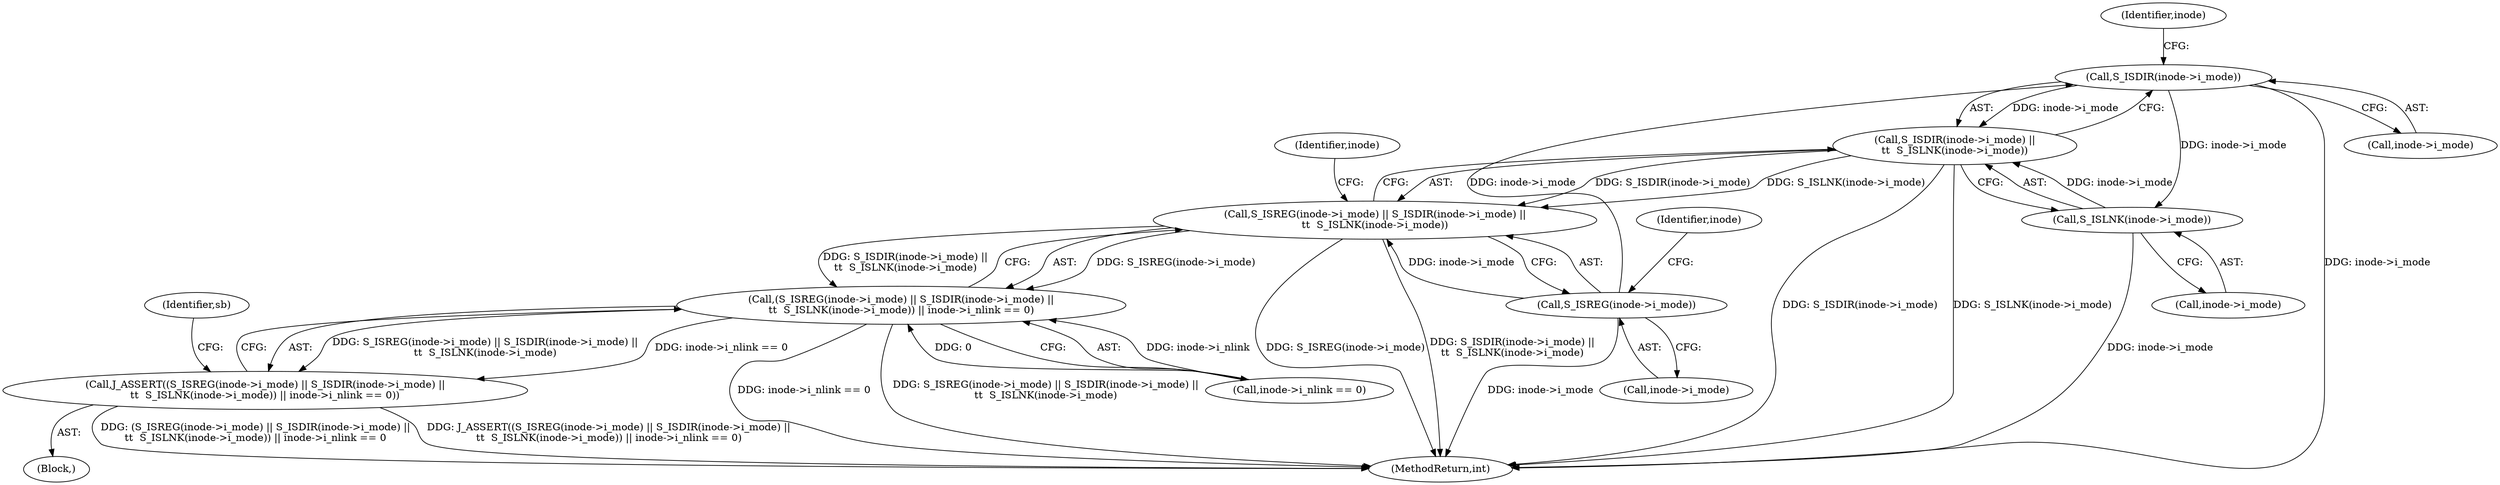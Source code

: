 digraph "0_linux_c9b92530a723ac5ef8e352885a1862b18f31b2f5@pointer" {
"1000151" [label="(Call,S_ISDIR(inode->i_mode))"];
"1000146" [label="(Call,S_ISREG(inode->i_mode))"];
"1000150" [label="(Call,S_ISDIR(inode->i_mode) ||\n\t\t  S_ISLNK(inode->i_mode))"];
"1000145" [label="(Call,S_ISREG(inode->i_mode) || S_ISDIR(inode->i_mode) ||\n\t\t  S_ISLNK(inode->i_mode))"];
"1000144" [label="(Call,(S_ISREG(inode->i_mode) || S_ISDIR(inode->i_mode) ||\n\t\t  S_ISLNK(inode->i_mode)) || inode->i_nlink == 0)"];
"1000143" [label="(Call,J_ASSERT((S_ISREG(inode->i_mode) || S_ISDIR(inode->i_mode) ||\n\t\t  S_ISLNK(inode->i_mode)) || inode->i_nlink == 0))"];
"1000155" [label="(Call,S_ISLNK(inode->i_mode))"];
"1000147" [label="(Call,inode->i_mode)"];
"1000288" [label="(MethodReturn,int)"];
"1000157" [label="(Identifier,inode)"];
"1000155" [label="(Call,S_ISLNK(inode->i_mode))"];
"1000153" [label="(Identifier,inode)"];
"1000107" [label="(Block,)"];
"1000161" [label="(Identifier,inode)"];
"1000150" [label="(Call,S_ISDIR(inode->i_mode) ||\n\t\t  S_ISLNK(inode->i_mode))"];
"1000144" [label="(Call,(S_ISREG(inode->i_mode) || S_ISDIR(inode->i_mode) ||\n\t\t  S_ISLNK(inode->i_mode)) || inode->i_nlink == 0)"];
"1000151" [label="(Call,S_ISDIR(inode->i_mode))"];
"1000156" [label="(Call,inode->i_mode)"];
"1000159" [label="(Call,inode->i_nlink == 0)"];
"1000167" [label="(Identifier,sb)"];
"1000146" [label="(Call,S_ISREG(inode->i_mode))"];
"1000143" [label="(Call,J_ASSERT((S_ISREG(inode->i_mode) || S_ISDIR(inode->i_mode) ||\n\t\t  S_ISLNK(inode->i_mode)) || inode->i_nlink == 0))"];
"1000152" [label="(Call,inode->i_mode)"];
"1000145" [label="(Call,S_ISREG(inode->i_mode) || S_ISDIR(inode->i_mode) ||\n\t\t  S_ISLNK(inode->i_mode))"];
"1000151" -> "1000150"  [label="AST: "];
"1000151" -> "1000152"  [label="CFG: "];
"1000152" -> "1000151"  [label="AST: "];
"1000157" -> "1000151"  [label="CFG: "];
"1000150" -> "1000151"  [label="CFG: "];
"1000151" -> "1000288"  [label="DDG: inode->i_mode"];
"1000151" -> "1000150"  [label="DDG: inode->i_mode"];
"1000146" -> "1000151"  [label="DDG: inode->i_mode"];
"1000151" -> "1000155"  [label="DDG: inode->i_mode"];
"1000146" -> "1000145"  [label="AST: "];
"1000146" -> "1000147"  [label="CFG: "];
"1000147" -> "1000146"  [label="AST: "];
"1000153" -> "1000146"  [label="CFG: "];
"1000145" -> "1000146"  [label="CFG: "];
"1000146" -> "1000288"  [label="DDG: inode->i_mode"];
"1000146" -> "1000145"  [label="DDG: inode->i_mode"];
"1000150" -> "1000145"  [label="AST: "];
"1000150" -> "1000155"  [label="CFG: "];
"1000155" -> "1000150"  [label="AST: "];
"1000145" -> "1000150"  [label="CFG: "];
"1000150" -> "1000288"  [label="DDG: S_ISDIR(inode->i_mode)"];
"1000150" -> "1000288"  [label="DDG: S_ISLNK(inode->i_mode)"];
"1000150" -> "1000145"  [label="DDG: S_ISDIR(inode->i_mode)"];
"1000150" -> "1000145"  [label="DDG: S_ISLNK(inode->i_mode)"];
"1000155" -> "1000150"  [label="DDG: inode->i_mode"];
"1000145" -> "1000144"  [label="AST: "];
"1000161" -> "1000145"  [label="CFG: "];
"1000144" -> "1000145"  [label="CFG: "];
"1000145" -> "1000288"  [label="DDG: S_ISREG(inode->i_mode)"];
"1000145" -> "1000288"  [label="DDG: S_ISDIR(inode->i_mode) ||\n\t\t  S_ISLNK(inode->i_mode)"];
"1000145" -> "1000144"  [label="DDG: S_ISREG(inode->i_mode)"];
"1000145" -> "1000144"  [label="DDG: S_ISDIR(inode->i_mode) ||\n\t\t  S_ISLNK(inode->i_mode)"];
"1000144" -> "1000143"  [label="AST: "];
"1000144" -> "1000159"  [label="CFG: "];
"1000159" -> "1000144"  [label="AST: "];
"1000143" -> "1000144"  [label="CFG: "];
"1000144" -> "1000288"  [label="DDG: inode->i_nlink == 0"];
"1000144" -> "1000288"  [label="DDG: S_ISREG(inode->i_mode) || S_ISDIR(inode->i_mode) ||\n\t\t  S_ISLNK(inode->i_mode)"];
"1000144" -> "1000143"  [label="DDG: S_ISREG(inode->i_mode) || S_ISDIR(inode->i_mode) ||\n\t\t  S_ISLNK(inode->i_mode)"];
"1000144" -> "1000143"  [label="DDG: inode->i_nlink == 0"];
"1000159" -> "1000144"  [label="DDG: inode->i_nlink"];
"1000159" -> "1000144"  [label="DDG: 0"];
"1000143" -> "1000107"  [label="AST: "];
"1000167" -> "1000143"  [label="CFG: "];
"1000143" -> "1000288"  [label="DDG: (S_ISREG(inode->i_mode) || S_ISDIR(inode->i_mode) ||\n\t\t  S_ISLNK(inode->i_mode)) || inode->i_nlink == 0"];
"1000143" -> "1000288"  [label="DDG: J_ASSERT((S_ISREG(inode->i_mode) || S_ISDIR(inode->i_mode) ||\n\t\t  S_ISLNK(inode->i_mode)) || inode->i_nlink == 0)"];
"1000155" -> "1000156"  [label="CFG: "];
"1000156" -> "1000155"  [label="AST: "];
"1000155" -> "1000288"  [label="DDG: inode->i_mode"];
}
